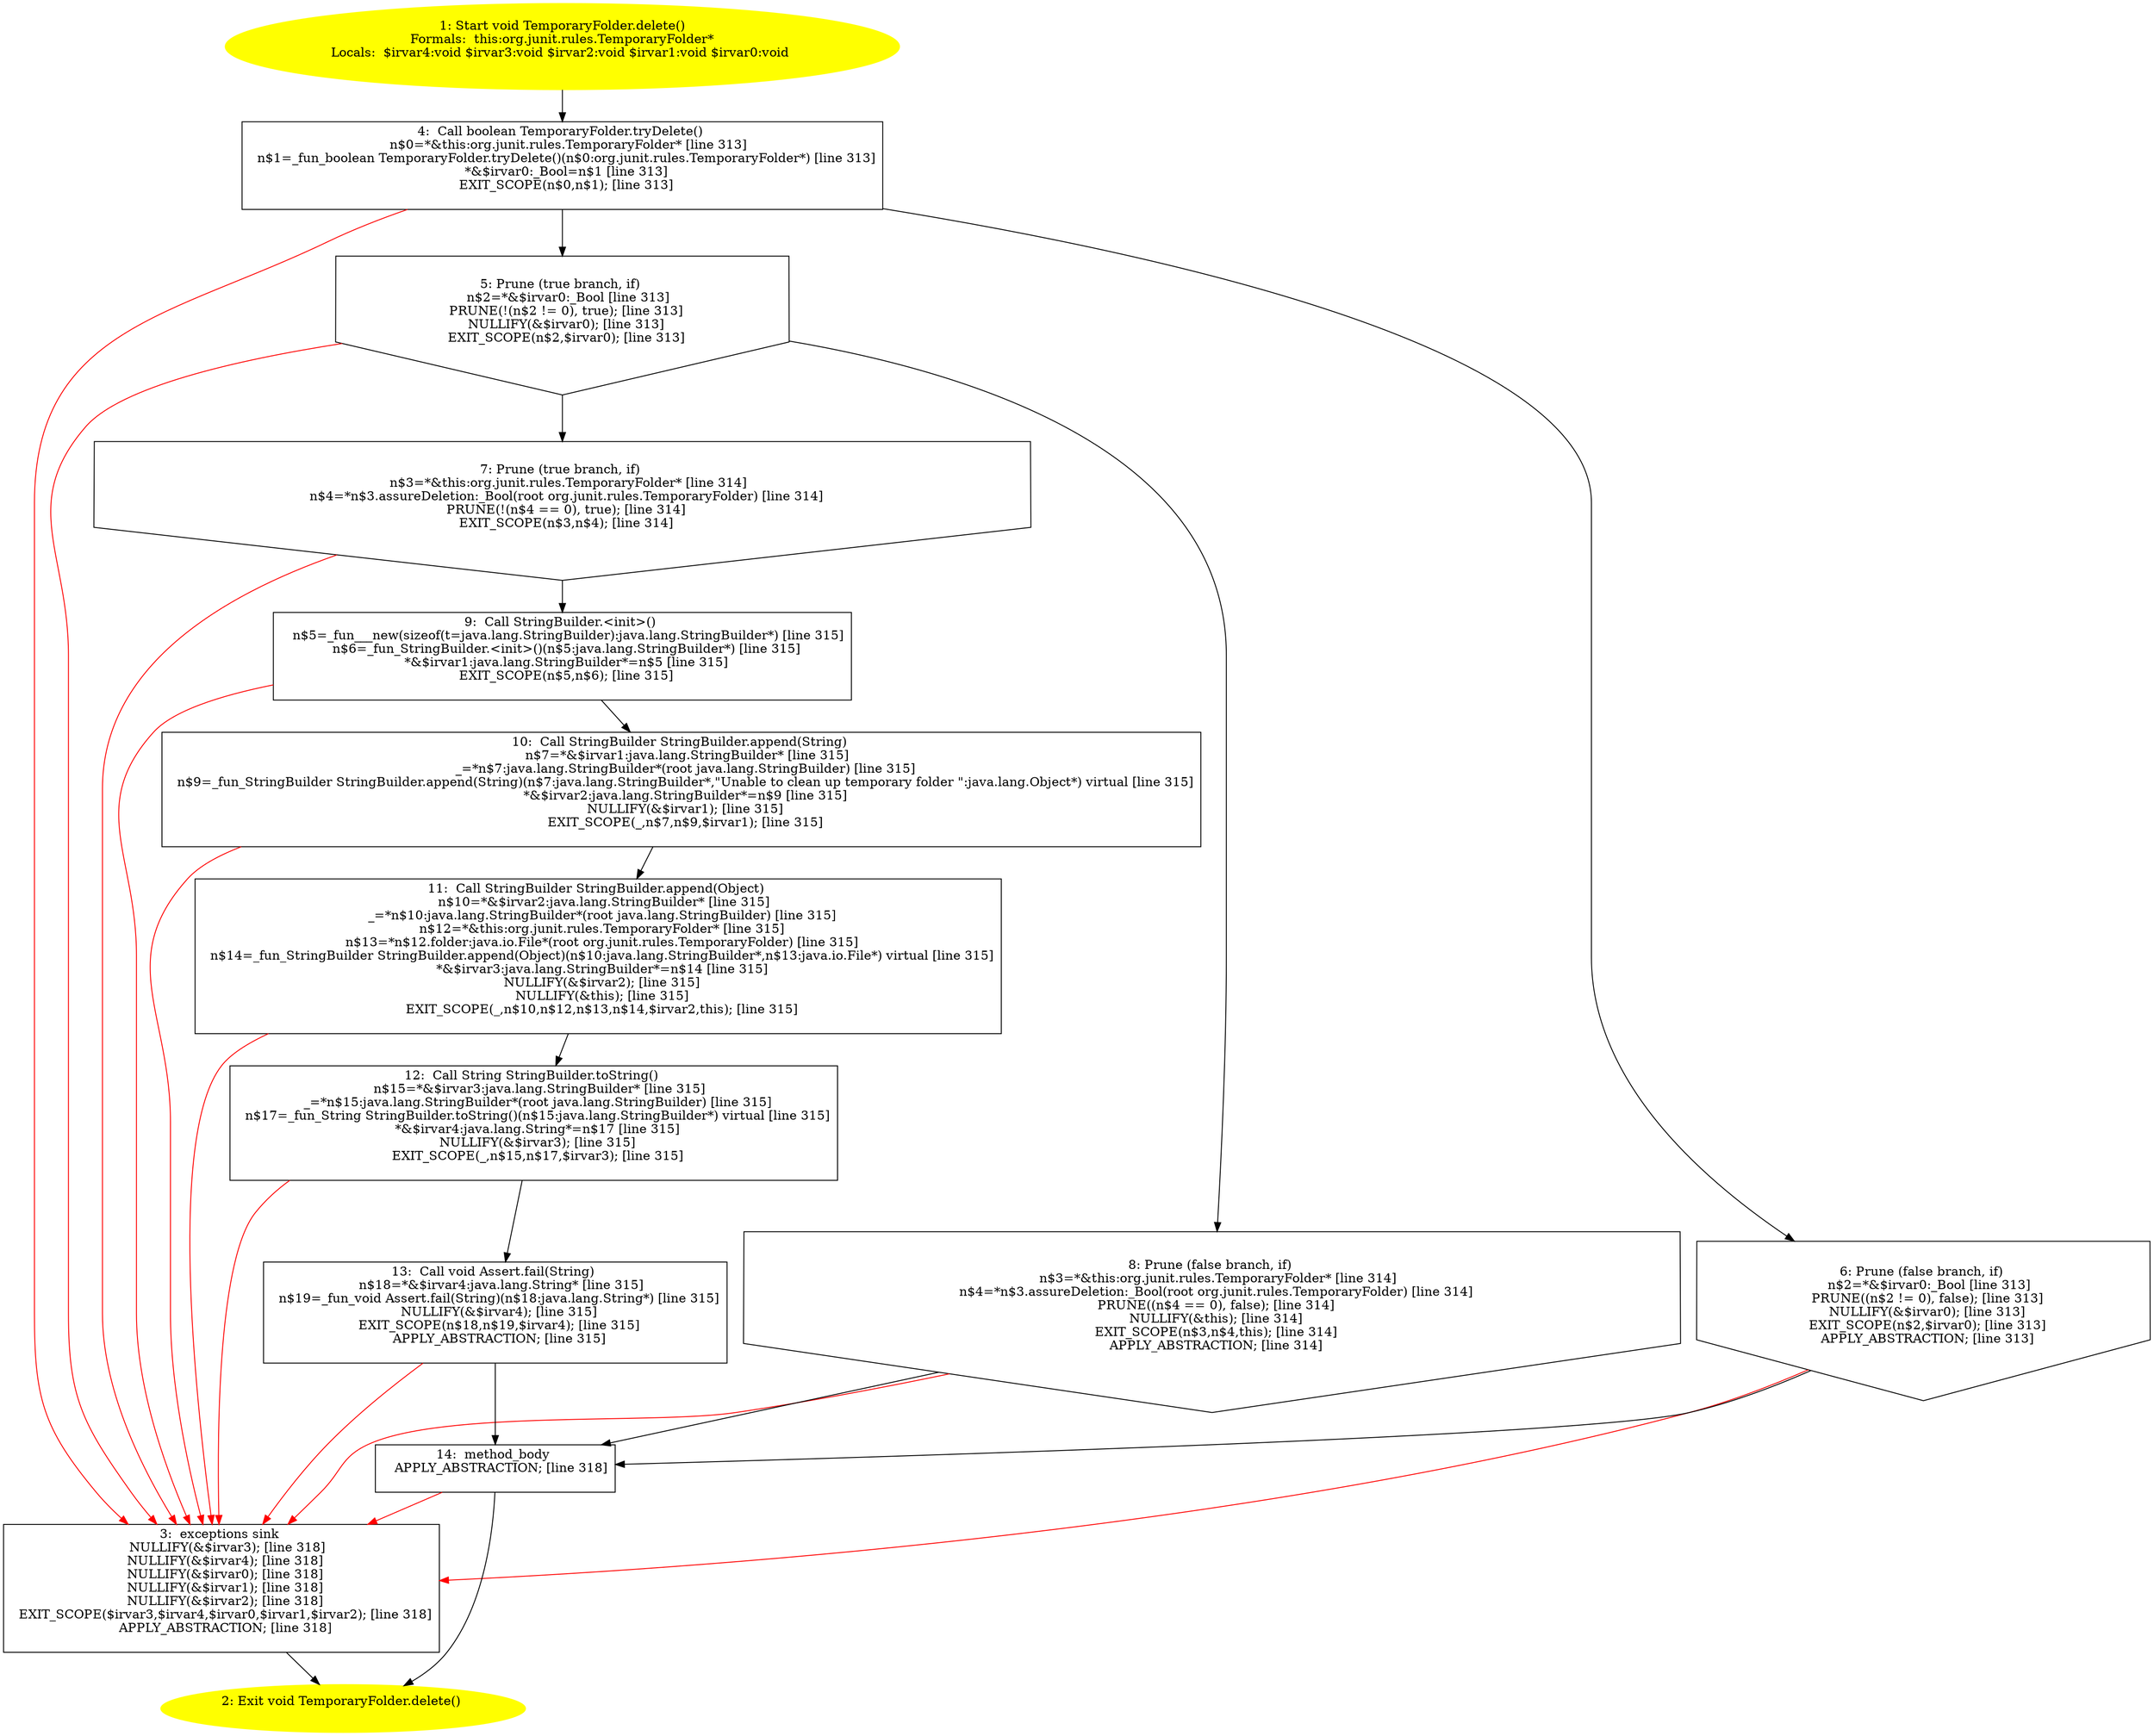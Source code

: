 /* @generated */
digraph cfg {
"org.junit.rules.TemporaryFolder.delete():void.8f68870b188e09d44c5512d3f44f4a1d_1" [label="1: Start void TemporaryFolder.delete()\nFormals:  this:org.junit.rules.TemporaryFolder*\nLocals:  $irvar4:void $irvar3:void $irvar2:void $irvar1:void $irvar0:void \n  " color=yellow style=filled]
	

	 "org.junit.rules.TemporaryFolder.delete():void.8f68870b188e09d44c5512d3f44f4a1d_1" -> "org.junit.rules.TemporaryFolder.delete():void.8f68870b188e09d44c5512d3f44f4a1d_4" ;
"org.junit.rules.TemporaryFolder.delete():void.8f68870b188e09d44c5512d3f44f4a1d_2" [label="2: Exit void TemporaryFolder.delete() \n  " color=yellow style=filled]
	

"org.junit.rules.TemporaryFolder.delete():void.8f68870b188e09d44c5512d3f44f4a1d_3" [label="3:  exceptions sink \n   NULLIFY(&$irvar3); [line 318]\n  NULLIFY(&$irvar4); [line 318]\n  NULLIFY(&$irvar0); [line 318]\n  NULLIFY(&$irvar1); [line 318]\n  NULLIFY(&$irvar2); [line 318]\n  EXIT_SCOPE($irvar3,$irvar4,$irvar0,$irvar1,$irvar2); [line 318]\n  APPLY_ABSTRACTION; [line 318]\n " shape="box"]
	

	 "org.junit.rules.TemporaryFolder.delete():void.8f68870b188e09d44c5512d3f44f4a1d_3" -> "org.junit.rules.TemporaryFolder.delete():void.8f68870b188e09d44c5512d3f44f4a1d_2" ;
"org.junit.rules.TemporaryFolder.delete():void.8f68870b188e09d44c5512d3f44f4a1d_4" [label="4:  Call boolean TemporaryFolder.tryDelete() \n   n$0=*&this:org.junit.rules.TemporaryFolder* [line 313]\n  n$1=_fun_boolean TemporaryFolder.tryDelete()(n$0:org.junit.rules.TemporaryFolder*) [line 313]\n  *&$irvar0:_Bool=n$1 [line 313]\n  EXIT_SCOPE(n$0,n$1); [line 313]\n " shape="box"]
	

	 "org.junit.rules.TemporaryFolder.delete():void.8f68870b188e09d44c5512d3f44f4a1d_4" -> "org.junit.rules.TemporaryFolder.delete():void.8f68870b188e09d44c5512d3f44f4a1d_5" ;
	 "org.junit.rules.TemporaryFolder.delete():void.8f68870b188e09d44c5512d3f44f4a1d_4" -> "org.junit.rules.TemporaryFolder.delete():void.8f68870b188e09d44c5512d3f44f4a1d_6" ;
	 "org.junit.rules.TemporaryFolder.delete():void.8f68870b188e09d44c5512d3f44f4a1d_4" -> "org.junit.rules.TemporaryFolder.delete():void.8f68870b188e09d44c5512d3f44f4a1d_3" [color="red" ];
"org.junit.rules.TemporaryFolder.delete():void.8f68870b188e09d44c5512d3f44f4a1d_5" [label="5: Prune (true branch, if) \n   n$2=*&$irvar0:_Bool [line 313]\n  PRUNE(!(n$2 != 0), true); [line 313]\n  NULLIFY(&$irvar0); [line 313]\n  EXIT_SCOPE(n$2,$irvar0); [line 313]\n " shape="invhouse"]
	

	 "org.junit.rules.TemporaryFolder.delete():void.8f68870b188e09d44c5512d3f44f4a1d_5" -> "org.junit.rules.TemporaryFolder.delete():void.8f68870b188e09d44c5512d3f44f4a1d_7" ;
	 "org.junit.rules.TemporaryFolder.delete():void.8f68870b188e09d44c5512d3f44f4a1d_5" -> "org.junit.rules.TemporaryFolder.delete():void.8f68870b188e09d44c5512d3f44f4a1d_8" ;
	 "org.junit.rules.TemporaryFolder.delete():void.8f68870b188e09d44c5512d3f44f4a1d_5" -> "org.junit.rules.TemporaryFolder.delete():void.8f68870b188e09d44c5512d3f44f4a1d_3" [color="red" ];
"org.junit.rules.TemporaryFolder.delete():void.8f68870b188e09d44c5512d3f44f4a1d_6" [label="6: Prune (false branch, if) \n   n$2=*&$irvar0:_Bool [line 313]\n  PRUNE((n$2 != 0), false); [line 313]\n  NULLIFY(&$irvar0); [line 313]\n  EXIT_SCOPE(n$2,$irvar0); [line 313]\n  APPLY_ABSTRACTION; [line 313]\n " shape="invhouse"]
	

	 "org.junit.rules.TemporaryFolder.delete():void.8f68870b188e09d44c5512d3f44f4a1d_6" -> "org.junit.rules.TemporaryFolder.delete():void.8f68870b188e09d44c5512d3f44f4a1d_14" ;
	 "org.junit.rules.TemporaryFolder.delete():void.8f68870b188e09d44c5512d3f44f4a1d_6" -> "org.junit.rules.TemporaryFolder.delete():void.8f68870b188e09d44c5512d3f44f4a1d_3" [color="red" ];
"org.junit.rules.TemporaryFolder.delete():void.8f68870b188e09d44c5512d3f44f4a1d_7" [label="7: Prune (true branch, if) \n   n$3=*&this:org.junit.rules.TemporaryFolder* [line 314]\n  n$4=*n$3.assureDeletion:_Bool(root org.junit.rules.TemporaryFolder) [line 314]\n  PRUNE(!(n$4 == 0), true); [line 314]\n  EXIT_SCOPE(n$3,n$4); [line 314]\n " shape="invhouse"]
	

	 "org.junit.rules.TemporaryFolder.delete():void.8f68870b188e09d44c5512d3f44f4a1d_7" -> "org.junit.rules.TemporaryFolder.delete():void.8f68870b188e09d44c5512d3f44f4a1d_9" ;
	 "org.junit.rules.TemporaryFolder.delete():void.8f68870b188e09d44c5512d3f44f4a1d_7" -> "org.junit.rules.TemporaryFolder.delete():void.8f68870b188e09d44c5512d3f44f4a1d_3" [color="red" ];
"org.junit.rules.TemporaryFolder.delete():void.8f68870b188e09d44c5512d3f44f4a1d_8" [label="8: Prune (false branch, if) \n   n$3=*&this:org.junit.rules.TemporaryFolder* [line 314]\n  n$4=*n$3.assureDeletion:_Bool(root org.junit.rules.TemporaryFolder) [line 314]\n  PRUNE((n$4 == 0), false); [line 314]\n  NULLIFY(&this); [line 314]\n  EXIT_SCOPE(n$3,n$4,this); [line 314]\n  APPLY_ABSTRACTION; [line 314]\n " shape="invhouse"]
	

	 "org.junit.rules.TemporaryFolder.delete():void.8f68870b188e09d44c5512d3f44f4a1d_8" -> "org.junit.rules.TemporaryFolder.delete():void.8f68870b188e09d44c5512d3f44f4a1d_14" ;
	 "org.junit.rules.TemporaryFolder.delete():void.8f68870b188e09d44c5512d3f44f4a1d_8" -> "org.junit.rules.TemporaryFolder.delete():void.8f68870b188e09d44c5512d3f44f4a1d_3" [color="red" ];
"org.junit.rules.TemporaryFolder.delete():void.8f68870b188e09d44c5512d3f44f4a1d_9" [label="9:  Call StringBuilder.<init>() \n   n$5=_fun___new(sizeof(t=java.lang.StringBuilder):java.lang.StringBuilder*) [line 315]\n  n$6=_fun_StringBuilder.<init>()(n$5:java.lang.StringBuilder*) [line 315]\n  *&$irvar1:java.lang.StringBuilder*=n$5 [line 315]\n  EXIT_SCOPE(n$5,n$6); [line 315]\n " shape="box"]
	

	 "org.junit.rules.TemporaryFolder.delete():void.8f68870b188e09d44c5512d3f44f4a1d_9" -> "org.junit.rules.TemporaryFolder.delete():void.8f68870b188e09d44c5512d3f44f4a1d_10" ;
	 "org.junit.rules.TemporaryFolder.delete():void.8f68870b188e09d44c5512d3f44f4a1d_9" -> "org.junit.rules.TemporaryFolder.delete():void.8f68870b188e09d44c5512d3f44f4a1d_3" [color="red" ];
"org.junit.rules.TemporaryFolder.delete():void.8f68870b188e09d44c5512d3f44f4a1d_10" [label="10:  Call StringBuilder StringBuilder.append(String) \n   n$7=*&$irvar1:java.lang.StringBuilder* [line 315]\n  _=*n$7:java.lang.StringBuilder*(root java.lang.StringBuilder) [line 315]\n  n$9=_fun_StringBuilder StringBuilder.append(String)(n$7:java.lang.StringBuilder*,\"Unable to clean up temporary folder \":java.lang.Object*) virtual [line 315]\n  *&$irvar2:java.lang.StringBuilder*=n$9 [line 315]\n  NULLIFY(&$irvar1); [line 315]\n  EXIT_SCOPE(_,n$7,n$9,$irvar1); [line 315]\n " shape="box"]
	

	 "org.junit.rules.TemporaryFolder.delete():void.8f68870b188e09d44c5512d3f44f4a1d_10" -> "org.junit.rules.TemporaryFolder.delete():void.8f68870b188e09d44c5512d3f44f4a1d_11" ;
	 "org.junit.rules.TemporaryFolder.delete():void.8f68870b188e09d44c5512d3f44f4a1d_10" -> "org.junit.rules.TemporaryFolder.delete():void.8f68870b188e09d44c5512d3f44f4a1d_3" [color="red" ];
"org.junit.rules.TemporaryFolder.delete():void.8f68870b188e09d44c5512d3f44f4a1d_11" [label="11:  Call StringBuilder StringBuilder.append(Object) \n   n$10=*&$irvar2:java.lang.StringBuilder* [line 315]\n  _=*n$10:java.lang.StringBuilder*(root java.lang.StringBuilder) [line 315]\n  n$12=*&this:org.junit.rules.TemporaryFolder* [line 315]\n  n$13=*n$12.folder:java.io.File*(root org.junit.rules.TemporaryFolder) [line 315]\n  n$14=_fun_StringBuilder StringBuilder.append(Object)(n$10:java.lang.StringBuilder*,n$13:java.io.File*) virtual [line 315]\n  *&$irvar3:java.lang.StringBuilder*=n$14 [line 315]\n  NULLIFY(&$irvar2); [line 315]\n  NULLIFY(&this); [line 315]\n  EXIT_SCOPE(_,n$10,n$12,n$13,n$14,$irvar2,this); [line 315]\n " shape="box"]
	

	 "org.junit.rules.TemporaryFolder.delete():void.8f68870b188e09d44c5512d3f44f4a1d_11" -> "org.junit.rules.TemporaryFolder.delete():void.8f68870b188e09d44c5512d3f44f4a1d_12" ;
	 "org.junit.rules.TemporaryFolder.delete():void.8f68870b188e09d44c5512d3f44f4a1d_11" -> "org.junit.rules.TemporaryFolder.delete():void.8f68870b188e09d44c5512d3f44f4a1d_3" [color="red" ];
"org.junit.rules.TemporaryFolder.delete():void.8f68870b188e09d44c5512d3f44f4a1d_12" [label="12:  Call String StringBuilder.toString() \n   n$15=*&$irvar3:java.lang.StringBuilder* [line 315]\n  _=*n$15:java.lang.StringBuilder*(root java.lang.StringBuilder) [line 315]\n  n$17=_fun_String StringBuilder.toString()(n$15:java.lang.StringBuilder*) virtual [line 315]\n  *&$irvar4:java.lang.String*=n$17 [line 315]\n  NULLIFY(&$irvar3); [line 315]\n  EXIT_SCOPE(_,n$15,n$17,$irvar3); [line 315]\n " shape="box"]
	

	 "org.junit.rules.TemporaryFolder.delete():void.8f68870b188e09d44c5512d3f44f4a1d_12" -> "org.junit.rules.TemporaryFolder.delete():void.8f68870b188e09d44c5512d3f44f4a1d_13" ;
	 "org.junit.rules.TemporaryFolder.delete():void.8f68870b188e09d44c5512d3f44f4a1d_12" -> "org.junit.rules.TemporaryFolder.delete():void.8f68870b188e09d44c5512d3f44f4a1d_3" [color="red" ];
"org.junit.rules.TemporaryFolder.delete():void.8f68870b188e09d44c5512d3f44f4a1d_13" [label="13:  Call void Assert.fail(String) \n   n$18=*&$irvar4:java.lang.String* [line 315]\n  n$19=_fun_void Assert.fail(String)(n$18:java.lang.String*) [line 315]\n  NULLIFY(&$irvar4); [line 315]\n  EXIT_SCOPE(n$18,n$19,$irvar4); [line 315]\n  APPLY_ABSTRACTION; [line 315]\n " shape="box"]
	

	 "org.junit.rules.TemporaryFolder.delete():void.8f68870b188e09d44c5512d3f44f4a1d_13" -> "org.junit.rules.TemporaryFolder.delete():void.8f68870b188e09d44c5512d3f44f4a1d_14" ;
	 "org.junit.rules.TemporaryFolder.delete():void.8f68870b188e09d44c5512d3f44f4a1d_13" -> "org.junit.rules.TemporaryFolder.delete():void.8f68870b188e09d44c5512d3f44f4a1d_3" [color="red" ];
"org.junit.rules.TemporaryFolder.delete():void.8f68870b188e09d44c5512d3f44f4a1d_14" [label="14:  method_body \n   APPLY_ABSTRACTION; [line 318]\n " shape="box"]
	

	 "org.junit.rules.TemporaryFolder.delete():void.8f68870b188e09d44c5512d3f44f4a1d_14" -> "org.junit.rules.TemporaryFolder.delete():void.8f68870b188e09d44c5512d3f44f4a1d_2" ;
	 "org.junit.rules.TemporaryFolder.delete():void.8f68870b188e09d44c5512d3f44f4a1d_14" -> "org.junit.rules.TemporaryFolder.delete():void.8f68870b188e09d44c5512d3f44f4a1d_3" [color="red" ];
}
